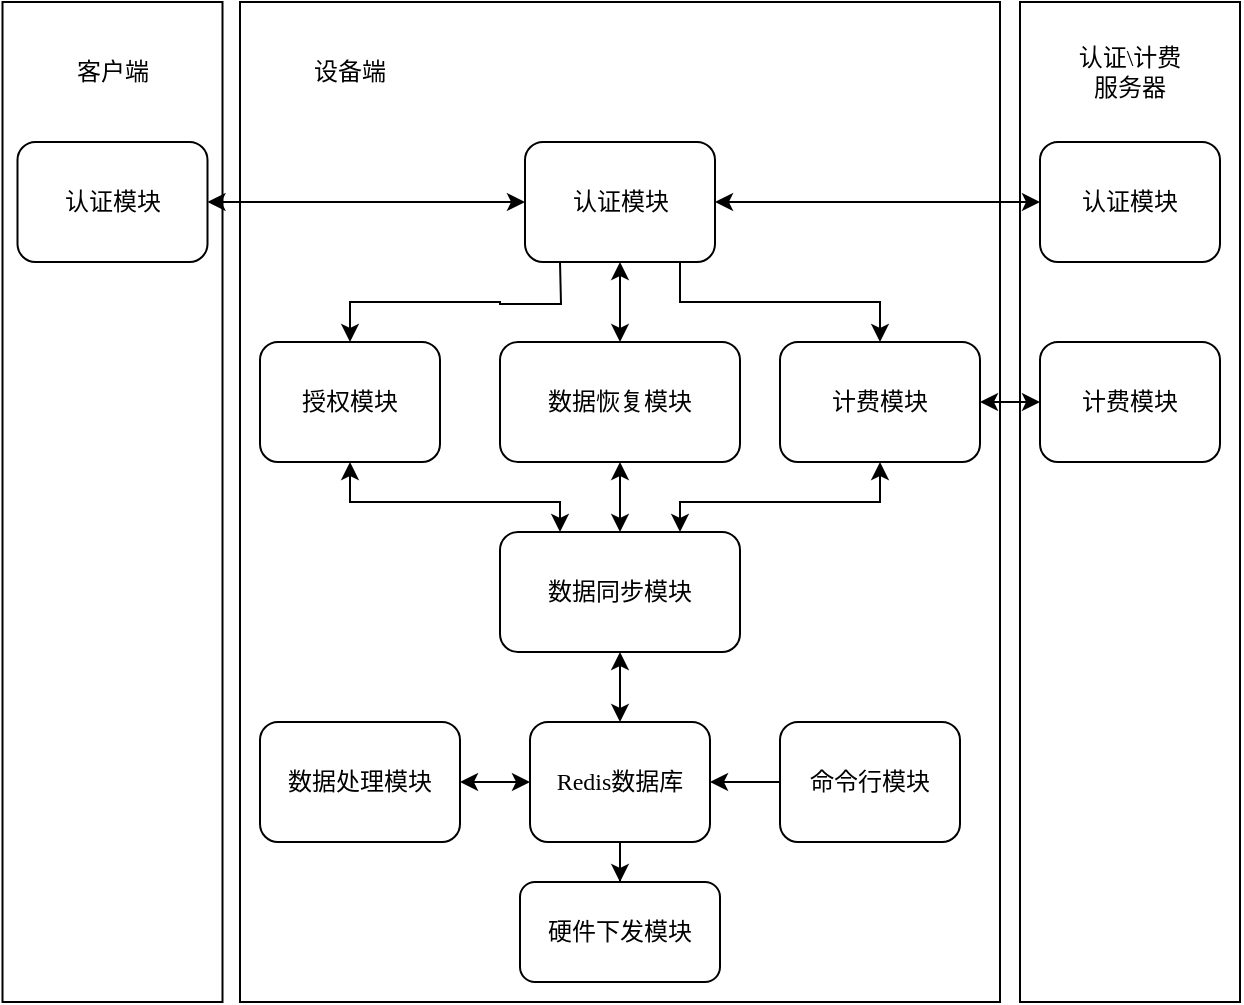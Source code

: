 <mxfile version="22.0.4" type="github">
  <diagram name="第 1 页" id="ly2bl2504sO60dcY6iLK">
    <mxGraphModel dx="1202" dy="807" grid="1" gridSize="10" guides="1" tooltips="1" connect="1" arrows="1" fold="1" page="1" pageScale="1" pageWidth="827" pageHeight="1169" math="0" shadow="0">
      <root>
        <mxCell id="0" />
        <mxCell id="1" parent="0" />
        <mxCell id="JI_2WPvFPxt0wv-23Rch-4" value="" style="rounded=0;whiteSpace=wrap;html=1;fontFamily=宋体;" vertex="1" parent="1">
          <mxGeometry x="250" y="320" width="380" height="500" as="geometry" />
        </mxCell>
        <mxCell id="hQt6ZdT_fverMcWopCzL-17" style="edgeStyle=orthogonalEdgeStyle;rounded=0;orthogonalLoop=1;jettySize=auto;html=1;entryX=0.5;entryY=0;entryDx=0;entryDy=0;fontFamily=宋体;" parent="1" source="CMr5RhR5WsQ_WZa8PVFC-2" target="CMr5RhR5WsQ_WZa8PVFC-12" edge="1">
          <mxGeometry relative="1" as="geometry" />
        </mxCell>
        <mxCell id="CMr5RhR5WsQ_WZa8PVFC-2" value="&lt;font style=&quot;font-size: 12px;&quot;&gt;Redis数据库&lt;/font&gt;" style="rounded=1;whiteSpace=wrap;html=1;fontFamily=宋体;" parent="1" vertex="1">
          <mxGeometry x="395" y="680" width="90" height="60" as="geometry" />
        </mxCell>
        <mxCell id="hQt6ZdT_fverMcWopCzL-9" style="edgeStyle=orthogonalEdgeStyle;rounded=0;orthogonalLoop=1;jettySize=auto;html=1;exitX=0.5;exitY=0;exitDx=0;exitDy=0;entryX=0.25;entryY=1;entryDx=0;entryDy=0;startArrow=classic;startFill=1;endArrow=none;endFill=0;fontFamily=宋体;" parent="1" source="CMr5RhR5WsQ_WZa8PVFC-5" edge="1">
          <mxGeometry relative="1" as="geometry">
            <mxPoint x="410" y="450.0" as="targetPoint" />
          </mxGeometry>
        </mxCell>
        <mxCell id="hQt6ZdT_fverMcWopCzL-13" style="edgeStyle=orthogonalEdgeStyle;rounded=0;orthogonalLoop=1;jettySize=auto;html=1;entryX=0.25;entryY=0;entryDx=0;entryDy=0;startArrow=classic;startFill=1;fontFamily=宋体;exitX=0.5;exitY=1;exitDx=0;exitDy=0;" parent="1" source="CMr5RhR5WsQ_WZa8PVFC-5" target="hQt6ZdT_fverMcWopCzL-12" edge="1">
          <mxGeometry relative="1" as="geometry">
            <Array as="points">
              <mxPoint x="305" y="570" />
              <mxPoint x="410" y="570" />
            </Array>
          </mxGeometry>
        </mxCell>
        <mxCell id="CMr5RhR5WsQ_WZa8PVFC-5" value="&lt;font style=&quot;font-size: 12px;&quot;&gt;授权模块&lt;/font&gt;" style="rounded=1;whiteSpace=wrap;html=1;fontFamily=宋体;" parent="1" vertex="1">
          <mxGeometry x="260" y="490" width="90" height="60" as="geometry" />
        </mxCell>
        <mxCell id="hQt6ZdT_fverMcWopCzL-10" style="edgeStyle=orthogonalEdgeStyle;rounded=0;orthogonalLoop=1;jettySize=auto;html=1;entryX=0.75;entryY=1;entryDx=0;entryDy=0;endArrow=none;endFill=0;startArrow=classic;startFill=1;fontFamily=宋体;exitX=0.5;exitY=0;exitDx=0;exitDy=0;" parent="1" source="CMr5RhR5WsQ_WZa8PVFC-8" edge="1">
          <mxGeometry relative="1" as="geometry">
            <Array as="points">
              <mxPoint x="570" y="470" />
              <mxPoint x="470" y="470" />
            </Array>
            <mxPoint x="470" y="450.0" as="targetPoint" />
          </mxGeometry>
        </mxCell>
        <mxCell id="hQt6ZdT_fverMcWopCzL-15" style="edgeStyle=orthogonalEdgeStyle;rounded=0;orthogonalLoop=1;jettySize=auto;html=1;entryX=0.75;entryY=0;entryDx=0;entryDy=0;startArrow=classic;startFill=1;fontFamily=宋体;" parent="1" source="CMr5RhR5WsQ_WZa8PVFC-8" target="hQt6ZdT_fverMcWopCzL-12" edge="1">
          <mxGeometry relative="1" as="geometry">
            <Array as="points">
              <mxPoint x="570" y="570" />
              <mxPoint x="470" y="570" />
            </Array>
          </mxGeometry>
        </mxCell>
        <mxCell id="CMr5RhR5WsQ_WZa8PVFC-8" value="&lt;font style=&quot;font-size: 12px;&quot;&gt;计费模块&lt;/font&gt;" style="rounded=1;whiteSpace=wrap;html=1;fontFamily=宋体;" parent="1" vertex="1">
          <mxGeometry x="520" y="490" width="100" height="60" as="geometry" />
        </mxCell>
        <mxCell id="hQt6ZdT_fverMcWopCzL-3" style="edgeStyle=orthogonalEdgeStyle;rounded=0;orthogonalLoop=1;jettySize=auto;html=1;exitX=0;exitY=0.5;exitDx=0;exitDy=0;entryX=1;entryY=0.5;entryDx=0;entryDy=0;fontFamily=宋体;" parent="1" source="CMr5RhR5WsQ_WZa8PVFC-9" target="CMr5RhR5WsQ_WZa8PVFC-2" edge="1">
          <mxGeometry relative="1" as="geometry" />
        </mxCell>
        <mxCell id="CMr5RhR5WsQ_WZa8PVFC-9" value="&lt;font style=&quot;font-size: 12px;&quot;&gt;命令行模块&lt;/font&gt;" style="rounded=1;whiteSpace=wrap;html=1;fontFamily=宋体;" parent="1" vertex="1">
          <mxGeometry x="520" y="680" width="90" height="60" as="geometry" />
        </mxCell>
        <mxCell id="CMr5RhR5WsQ_WZa8PVFC-12" value="&lt;font style=&quot;font-size: 12px;&quot;&gt;硬件下发模块&lt;/font&gt;" style="rounded=1;whiteSpace=wrap;html=1;fontFamily=宋体;" parent="1" vertex="1">
          <mxGeometry x="390" y="760" width="100" height="50" as="geometry" />
        </mxCell>
        <mxCell id="CMr5RhR5WsQ_WZa8PVFC-13" value="" style="rounded=0;whiteSpace=wrap;html=1;fontFamily=宋体;" parent="1" vertex="1">
          <mxGeometry x="131.25" y="320" width="110" height="500" as="geometry" />
        </mxCell>
        <mxCell id="CMr5RhR5WsQ_WZa8PVFC-15" value="&lt;font style=&quot;font-size: 12px;&quot;&gt;认证模块&lt;/font&gt;" style="rounded=1;whiteSpace=wrap;html=1;fontFamily=宋体;" parent="1" vertex="1">
          <mxGeometry x="138.75" y="390" width="95" height="60" as="geometry" />
        </mxCell>
        <mxCell id="CMr5RhR5WsQ_WZa8PVFC-17" value="" style="rounded=0;whiteSpace=wrap;html=1;fontFamily=宋体;" parent="1" vertex="1">
          <mxGeometry x="640" y="320" width="110" height="500" as="geometry" />
        </mxCell>
        <mxCell id="CMr5RhR5WsQ_WZa8PVFC-18" value="&lt;font style=&quot;font-size: 12px;&quot;&gt;认证模块&lt;/font&gt;" style="rounded=1;whiteSpace=wrap;html=1;fontFamily=宋体;" parent="1" vertex="1">
          <mxGeometry x="650" y="390" width="90" height="60" as="geometry" />
        </mxCell>
        <mxCell id="CMr5RhR5WsQ_WZa8PVFC-19" value="&lt;font style=&quot;font-size: 12px;&quot;&gt;计费模块&lt;/font&gt;" style="rounded=1;whiteSpace=wrap;html=1;fontFamily=宋体;" parent="1" vertex="1">
          <mxGeometry x="650" y="490" width="90" height="60" as="geometry" />
        </mxCell>
        <mxCell id="CMr5RhR5WsQ_WZa8PVFC-20" value="&lt;font style=&quot;font-size: 12px;&quot;&gt;客户端&lt;/font&gt;" style="rounded=1;whiteSpace=wrap;html=1;strokeColor=none;fontFamily=宋体;" parent="1" vertex="1">
          <mxGeometry x="145" y="332.5" width="82.5" height="45" as="geometry" />
        </mxCell>
        <mxCell id="CMr5RhR5WsQ_WZa8PVFC-21" value="&lt;font style=&quot;font-size: 12px;&quot;&gt;设备端&lt;/font&gt;" style="rounded=1;whiteSpace=wrap;html=1;strokeColor=none;fontFamily=宋体;" parent="1" vertex="1">
          <mxGeometry x="260" y="325" width="90" height="60" as="geometry" />
        </mxCell>
        <mxCell id="CMr5RhR5WsQ_WZa8PVFC-24" value="&lt;font style=&quot;font-size: 12px;&quot;&gt;认证\计费&lt;br&gt;服务器&lt;/font&gt;" style="rounded=1;whiteSpace=wrap;html=1;strokeColor=none;fontFamily=宋体;" parent="1" vertex="1">
          <mxGeometry x="645" y="330" width="100" height="50" as="geometry" />
        </mxCell>
        <mxCell id="CMr5RhR5WsQ_WZa8PVFC-28" value="" style="endArrow=classic;startArrow=classic;html=1;rounded=0;exitX=1;exitY=0.5;exitDx=0;exitDy=0;entryX=0;entryY=0.5;entryDx=0;entryDy=0;fontFamily=宋体;" parent="1" source="CMr5RhR5WsQ_WZa8PVFC-15" target="JI_2WPvFPxt0wv-23Rch-2" edge="1">
          <mxGeometry width="50" height="50" relative="1" as="geometry">
            <mxPoint x="680" y="570" as="sourcePoint" />
            <mxPoint x="380" y="420.0" as="targetPoint" />
          </mxGeometry>
        </mxCell>
        <mxCell id="CMr5RhR5WsQ_WZa8PVFC-29" value="" style="endArrow=classic;startArrow=classic;html=1;rounded=0;exitX=1;exitY=0.5;exitDx=0;exitDy=0;entryX=0;entryY=0.5;entryDx=0;entryDy=0;fontFamily=宋体;" parent="1" source="JI_2WPvFPxt0wv-23Rch-2" target="CMr5RhR5WsQ_WZa8PVFC-18" edge="1">
          <mxGeometry width="50" height="50" relative="1" as="geometry">
            <mxPoint x="500" y="420.0" as="sourcePoint" />
            <mxPoint x="730" y="520" as="targetPoint" />
          </mxGeometry>
        </mxCell>
        <mxCell id="CMr5RhR5WsQ_WZa8PVFC-30" value="" style="endArrow=classic;startArrow=classic;html=1;rounded=0;fontFamily=宋体;" parent="1" source="CMr5RhR5WsQ_WZa8PVFC-8" target="CMr5RhR5WsQ_WZa8PVFC-19" edge="1">
          <mxGeometry width="50" height="50" relative="1" as="geometry">
            <mxPoint x="680" y="570" as="sourcePoint" />
            <mxPoint x="730" y="520" as="targetPoint" />
          </mxGeometry>
        </mxCell>
        <mxCell id="hQt6ZdT_fverMcWopCzL-7" value="" style="edgeStyle=orthogonalEdgeStyle;rounded=0;orthogonalLoop=1;jettySize=auto;html=1;startArrow=classic;startFill=1;fontFamily=宋体;" parent="1" source="hQt6ZdT_fverMcWopCzL-1" edge="1">
          <mxGeometry relative="1" as="geometry">
            <mxPoint x="440" y="450.0" as="targetPoint" />
          </mxGeometry>
        </mxCell>
        <mxCell id="hQt6ZdT_fverMcWopCzL-14" style="edgeStyle=orthogonalEdgeStyle;rounded=0;orthogonalLoop=1;jettySize=auto;html=1;entryX=0.5;entryY=0;entryDx=0;entryDy=0;startArrow=classic;startFill=1;fontFamily=宋体;" parent="1" source="hQt6ZdT_fverMcWopCzL-1" target="hQt6ZdT_fverMcWopCzL-12" edge="1">
          <mxGeometry relative="1" as="geometry" />
        </mxCell>
        <mxCell id="hQt6ZdT_fverMcWopCzL-1" value="&lt;font style=&quot;font-size: 12px;&quot;&gt;数据恢复模块&lt;/font&gt;" style="rounded=1;whiteSpace=wrap;html=1;fontFamily=宋体;" parent="1" vertex="1">
          <mxGeometry x="380" y="490" width="120" height="60" as="geometry" />
        </mxCell>
        <mxCell id="hQt6ZdT_fverMcWopCzL-5" style="edgeStyle=orthogonalEdgeStyle;rounded=0;orthogonalLoop=1;jettySize=auto;html=1;exitX=1;exitY=0.5;exitDx=0;exitDy=0;startArrow=classic;startFill=1;fontFamily=宋体;" parent="1" source="hQt6ZdT_fverMcWopCzL-4" target="CMr5RhR5WsQ_WZa8PVFC-2" edge="1">
          <mxGeometry relative="1" as="geometry" />
        </mxCell>
        <mxCell id="hQt6ZdT_fverMcWopCzL-4" value="&lt;font style=&quot;font-size: 12px;&quot;&gt;数据处理模块&lt;/font&gt;" style="rounded=1;whiteSpace=wrap;html=1;fontFamily=宋体;" parent="1" vertex="1">
          <mxGeometry x="260" y="680" width="100" height="60" as="geometry" />
        </mxCell>
        <mxCell id="hQt6ZdT_fverMcWopCzL-16" style="edgeStyle=orthogonalEdgeStyle;rounded=0;orthogonalLoop=1;jettySize=auto;html=1;entryX=0.5;entryY=0;entryDx=0;entryDy=0;startArrow=classic;startFill=1;fontFamily=宋体;" parent="1" source="hQt6ZdT_fverMcWopCzL-12" target="CMr5RhR5WsQ_WZa8PVFC-2" edge="1">
          <mxGeometry relative="1" as="geometry" />
        </mxCell>
        <mxCell id="hQt6ZdT_fverMcWopCzL-12" value="&lt;font style=&quot;font-size: 12px;&quot;&gt;数据同步模块&lt;/font&gt;" style="rounded=1;whiteSpace=wrap;html=1;fontFamily=宋体;" parent="1" vertex="1">
          <mxGeometry x="380" y="585" width="120" height="60" as="geometry" />
        </mxCell>
        <mxCell id="JI_2WPvFPxt0wv-23Rch-2" value="&lt;font style=&quot;font-size: 12px;&quot;&gt;认证模块&lt;/font&gt;" style="rounded=1;whiteSpace=wrap;html=1;fontFamily=宋体;" vertex="1" parent="1">
          <mxGeometry x="392.5" y="390" width="95" height="60" as="geometry" />
        </mxCell>
      </root>
    </mxGraphModel>
  </diagram>
</mxfile>
